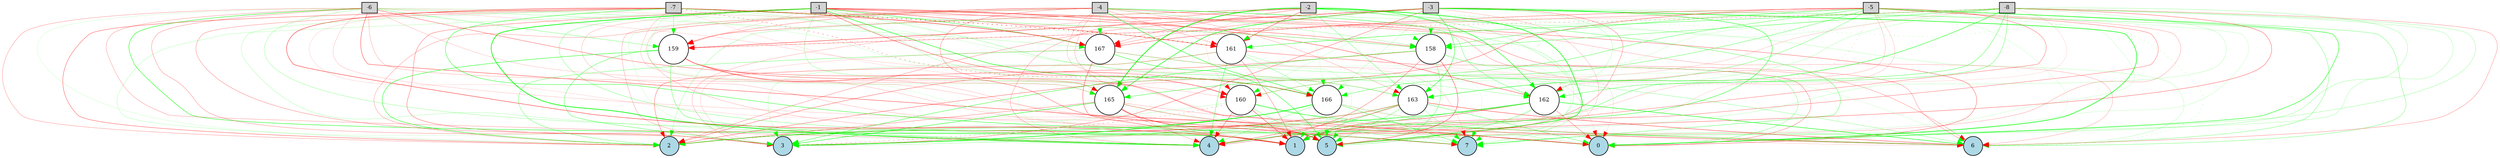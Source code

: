 digraph {
	node [fontsize=9 height=0.2 shape=circle width=0.2]
	-1 [fillcolor=lightgray shape=box style=filled]
	-2 [fillcolor=lightgray shape=box style=filled]
	-3 [fillcolor=lightgray shape=box style=filled]
	-4 [fillcolor=lightgray shape=box style=filled]
	-5 [fillcolor=lightgray shape=box style=filled]
	-6 [fillcolor=lightgray shape=box style=filled]
	-7 [fillcolor=lightgray shape=box style=filled]
	-8 [fillcolor=lightgray shape=box style=filled]
	0 [fillcolor=lightblue style=filled]
	1 [fillcolor=lightblue style=filled]
	2 [fillcolor=lightblue style=filled]
	3 [fillcolor=lightblue style=filled]
	4 [fillcolor=lightblue style=filled]
	5 [fillcolor=lightblue style=filled]
	6 [fillcolor=lightblue style=filled]
	7 [fillcolor=lightblue style=filled]
	160 [fillcolor=white style=filled]
	161 [fillcolor=white style=filled]
	162 [fillcolor=white style=filled]
	163 [fillcolor=white style=filled]
	165 [fillcolor=white style=filled]
	166 [fillcolor=white style=filled]
	167 [fillcolor=white style=filled]
	158 [fillcolor=white style=filled]
	159 [fillcolor=white style=filled]
	-1 -> 158 [color=red penwidth=0.4079980616421157 style=solid]
	-1 -> 159 [color=red penwidth=0.13839254137520535 style=solid]
	-1 -> 160 [color=red penwidth=0.4303252455257508 style=solid]
	-1 -> 161 [color=red penwidth=0.42952774684402917 style=solid]
	-1 -> 162 [color=red penwidth=0.4759089275701094 style=solid]
	-1 -> 163 [color=green penwidth=0.2675688528297351 style=solid]
	-1 -> 165 [color=green penwidth=0.25584816592785403 style=solid]
	-1 -> 166 [color=green penwidth=0.7215355876187656 style=solid]
	-1 -> 167 [color=green penwidth=0.5650660973378544 style=solid]
	-2 -> 158 [color=green penwidth=0.1166621007599821 style=solid]
	-2 -> 159 [color=red penwidth=0.34110675417370107 style=solid]
	-2 -> 160 [color=red penwidth=0.10719415996637996 style=solid]
	-2 -> 161 [color=red penwidth=0.4652517766280879 style=solid]
	-2 -> 162 [color=green penwidth=0.7100756737072376 style=solid]
	-2 -> 163 [color=green penwidth=0.3547748315108922 style=solid]
	-2 -> 165 [color=green penwidth=1.133345519286007 style=solid]
	-2 -> 166 [color=green penwidth=0.13221834904230123 style=solid]
	-2 -> 167 [color=red penwidth=0.27799514672844905 style=solid]
	-3 -> 158 [color=green penwidth=0.12974421675407044 style=solid]
	-3 -> 159 [color=red penwidth=0.5639127713168555 style=solid]
	-3 -> 160 [color=green penwidth=0.13028504648072473 style=solid]
	-3 -> 161 [color=green penwidth=0.13479457566207795 style=solid]
	-3 -> 162 [color=green penwidth=0.19762082883396562 style=solid]
	-3 -> 163 [color=green penwidth=0.5874839110602925 style=solid]
	-3 -> 165 [color=green penwidth=0.8069876102355837 style=solid]
	-3 -> 166 [color=green penwidth=0.17822033384321184 style=solid]
	-3 -> 167 [color=red penwidth=0.2798334981440001 style=solid]
	-4 -> 158 [color=green penwidth=0.23455441833829568 style=solid]
	-4 -> 159 [color=red penwidth=0.3203950832203718 style=solid]
	-4 -> 160 [color=red penwidth=0.2264079423954683 style=solid]
	-4 -> 161 [color=red penwidth=0.24876007082008766 style=solid]
	-4 -> 162 [color=green penwidth=0.37078996814458354 style=solid]
	-4 -> 163 [color=red penwidth=0.21119359730499832 style=solid]
	-4 -> 165 [color=red penwidth=0.3104335449666512 style=solid]
	-4 -> 166 [color=green penwidth=0.6331831563964174 style=solid]
	-4 -> 167 [color=green penwidth=0.21657546627970453 style=solid]
	-5 -> 158 [color=green penwidth=0.43476482213284207 style=solid]
	-5 -> 159 [color=red penwidth=0.29129111002774943 style=solid]
	-5 -> 160 [color=green penwidth=0.4256681081329079 style=solid]
	-5 -> 161 [color=green penwidth=0.1336658212825687 style=solid]
	-5 -> 162 [color=red penwidth=0.19070966485605942 style=solid]
	-5 -> 163 [color=red penwidth=0.1739410449799929 style=dotted]
	-5 -> 165 [color=green penwidth=0.44754625890415156 style=solid]
	-5 -> 166 [color=green penwidth=0.35094210567805695 style=solid]
	-5 -> 167 [color=red penwidth=0.39720460391605394 style=solid]
	-6 -> 158 [color=red penwidth=0.1333556888272515 style=solid]
	-6 -> 159 [color=green penwidth=0.3436807200014993 style=solid]
	-6 -> 160 [color=red penwidth=0.16988537491514988 style=solid]
	-6 -> 161 [color=green penwidth=0.10771744141455555 style=solid]
	-6 -> 162 [color=green penwidth=0.12700317782365533 style=solid]
	-6 -> 163 [color=red penwidth=0.14451405929011885 style=solid]
	-6 -> 165 [color=red penwidth=0.22038716903636513 style=solid]
	-6 -> 166 [color=red penwidth=0.39858262901987485 style=solid]
	-6 -> 167 [color=green penwidth=0.21381856710855002 style=solid]
	-7 -> 158 [color=green penwidth=0.3509462637877965 style=solid]
	-7 -> 159 [color=green penwidth=0.30402938763618137 style=solid]
	-7 -> 160 [color=red penwidth=0.11006929370719834 style=solid]
	-7 -> 161 [color=red penwidth=0.7022285400317859 style=dotted]
	-7 -> 162 [color=green penwidth=0.1427370204078873 style=solid]
	-7 -> 163 [color=green penwidth=0.19994848815720892 style=solid]
	-7 -> 165 [color=green penwidth=0.15650130435434434 style=solid]
	-7 -> 166 [color=red penwidth=0.44592844114185104 style=dotted]
	-7 -> 167 [color=red penwidth=0.6284934061788119 style=solid]
	-8 -> 158 [color=green penwidth=0.4201753420939768 style=solid]
	-8 -> 159 [color=red penwidth=0.33851609490851453 style=dotted]
	-8 -> 160 [color=red penwidth=0.1619837928620766 style=solid]
	-8 -> 161 [color=green penwidth=0.48736724943592413 style=solid]
	-8 -> 162 [color=green penwidth=0.45283180656538735 style=solid]
	-8 -> 163 [color=green penwidth=0.6288774886364815 style=solid]
	-8 -> 165 [color=green penwidth=0.13685674590654856 style=solid]
	-8 -> 166 [color=green penwidth=0.18073979689053202 style=solid]
	-8 -> 167 [color=red penwidth=0.1353822173877447 style=solid]
	158 -> 0 [color=green penwidth=0.31512002538416395 style=solid]
	158 -> 1 [color=green penwidth=0.38122626596720766 style=solid]
	158 -> 2 [color=red penwidth=0.38697552684179726 style=solid]
	158 -> 3 [color=green penwidth=0.5268494770057701 style=solid]
	158 -> 4 [color=red penwidth=0.3551687467386775 style=solid]
	158 -> 5 [color=red penwidth=0.49020357851396834 style=solid]
	158 -> 6 [color=green penwidth=0.11671059333590382 style=solid]
	158 -> 7 [color=green penwidth=0.11755606651520088 style=solid]
	159 -> 0 [color=red penwidth=0.4541711773178696 style=solid]
	159 -> 1 [color=red penwidth=0.18310089235957705 style=solid]
	159 -> 2 [color=green penwidth=0.6236687943215369 style=solid]
	159 -> 3 [color=green penwidth=0.44213269979686465 style=solid]
	159 -> 4 [color=green penwidth=0.41677309068175694 style=solid]
	159 -> 5 [color=red penwidth=0.18231799845189445 style=solid]
	159 -> 7 [color=red penwidth=0.4033958022877361 style=solid]
	160 -> 0 [color=green penwidth=0.23635485840351272 style=solid]
	160 -> 1 [color=red penwidth=0.5063533386908287 style=solid]
	160 -> 2 [color=green penwidth=0.16737263145070813 style=solid]
	160 -> 3 [color=red penwidth=0.3276044824365714 style=dotted]
	160 -> 4 [color=red penwidth=0.39087593235051843 style=solid]
	160 -> 5 [color=green penwidth=0.32390531012353063 style=solid]
	160 -> 6 [color=green penwidth=0.5239938470257129 style=solid]
	160 -> 7 [color=green penwidth=0.20414719316997745 style=solid]
	161 -> 0 [color=red penwidth=0.129553332126566 style=solid]
	161 -> 1 [color=red penwidth=0.3460072791494806 style=solid]
	161 -> 2 [color=red penwidth=0.38299599076176494 style=solid]
	161 -> 3 [color=green penwidth=0.19681525823793133 style=solid]
	161 -> 4 [color=green penwidth=0.4333678445201098 style=solid]
	161 -> 5 [color=green penwidth=0.16002860804567287 style=solid]
	161 -> 6 [color=red penwidth=0.28624583140688065 style=solid]
	161 -> 7 [color=green penwidth=0.10599808584918573 style=solid]
	162 -> 0 [color=red penwidth=0.34567383915006245 style=solid]
	162 -> 1 [color=red penwidth=0.44564072583956305 style=solid]
	162 -> 2 [color=green penwidth=0.4648537540457047 style=solid]
	162 -> 3 [color=green penwidth=0.3819621832851322 style=solid]
	162 -> 4 [color=green penwidth=0.5749789955231137 style=solid]
	162 -> 5 [color=green penwidth=0.3702953829053638 style=solid]
	162 -> 6 [color=green penwidth=0.7447553819708604 style=solid]
	162 -> 7 [color=green penwidth=0.11229288806292666 style=solid]
	163 -> 0 [color=green penwidth=0.4114663168863355 style=solid]
	163 -> 1 [color=green penwidth=0.43953930514627093 style=solid]
	163 -> 2 [color=red penwidth=0.5636362146599729 style=solid]
	163 -> 3 [color=green penwidth=0.2238860548396065 style=solid]
	163 -> 4 [color=red penwidth=0.40008118752028476 style=solid]
	163 -> 5 [color=green penwidth=0.363080507332608 style=solid]
	163 -> 6 [color=red penwidth=0.5029559400750667 style=solid]
	163 -> 7 [color=green penwidth=0.2031393524253115 style=solid]
	165 -> 0 [color=red penwidth=0.35405097313838574 style=solid]
	165 -> 1 [color=red penwidth=0.2741999839811165 style=solid]
	165 -> 2 [color=red penwidth=0.337375456703616 style=solid]
	165 -> 3 [color=green penwidth=0.6455923779531153 style=solid]
	165 -> 4 [color=red penwidth=0.223286090864133 style=solid]
	165 -> 5 [color=red penwidth=0.609702640018982 style=solid]
	165 -> 6 [color=red penwidth=0.20441468515016492 style=solid]
	165 -> 7 [color=green penwidth=0.15640737910050234 style=solid]
	166 -> 0 [color=green penwidth=0.205298438152762 style=solid]
	166 -> 1 [color=green penwidth=0.12654116950354433 style=solid]
	166 -> 2 [color=green penwidth=0.560887702679197 style=solid]
	166 -> 3 [color=green penwidth=0.9671328044842334 style=solid]
	166 -> 4 [color=green penwidth=0.3034735613391748 style=solid]
	166 -> 5 [color=green penwidth=0.1718163452807343 style=solid]
	166 -> 6 [color=red penwidth=0.14361735091111721 style=solid]
	166 -> 7 [color=green penwidth=0.4463229315832298 style=solid]
	167 -> 0 [color=red penwidth=0.11104957636566223 style=solid]
	167 -> 1 [color=red penwidth=0.45278884546294695 style=solid]
	167 -> 2 [color=green penwidth=0.3808436060315532 style=solid]
	167 -> 3 [color=red penwidth=0.1515018793504455 style=solid]
	167 -> 4 [color=green penwidth=0.11770068726381493 style=solid]
	167 -> 5 [color=green penwidth=0.5641480037910653 style=solid]
	167 -> 6 [color=green penwidth=0.2785250082507146 style=solid]
	167 -> 7 [color=red penwidth=0.13382192488464828 style=solid]
	-1 -> 0 [color=red penwidth=0.33349227302826745 style=solid]
	-1 -> 1 [color=green penwidth=0.3171061964571166 style=solid]
	-1 -> 2 [color=green penwidth=0.18935523228694817 style=solid]
	-1 -> 3 [color=red penwidth=0.37754954489765646 style=solid]
	-1 -> 4 [color=green penwidth=1.0963078585056865 style=solid]
	-1 -> 5 [color=red penwidth=0.1930033685666684 style=solid]
	-1 -> 6 [color=red penwidth=0.22145393445003914 style=solid]
	-1 -> 7 [color=green penwidth=0.1049212529484991 style=solid]
	-2 -> 0 [color=green penwidth=0.11500848290780896 style=solid]
	-2 -> 1 [color=green penwidth=0.24277707037890814 style=solid]
	-2 -> 2 [color=green penwidth=0.24361172665172257 style=solid]
	-2 -> 3 [color=red penwidth=0.20933652343118409 style=solid]
	-2 -> 4 [color=red penwidth=0.2629744053138823 style=solid]
	-2 -> 5 [color=green penwidth=0.9622954564050109 style=solid]
	-2 -> 6 [color=green penwidth=0.2110136378737672 style=dotted]
	-2 -> 7 [color=green penwidth=0.41811681236520704 style=solid]
	-3 -> 0 [color=green penwidth=0.8943694029237135 style=solid]
	-3 -> 1 [color=green penwidth=0.5994465066384871 style=solid]
	-3 -> 2 [color=red penwidth=0.2891752605581498 style=solid]
	-3 -> 3 [color=red penwidth=0.3614465894339558 style=solid]
	-3 -> 4 [color=red penwidth=0.3269585688299104 style=solid]
	-3 -> 5 [color=red penwidth=0.182506734605272 style=solid]
	-3 -> 6 [color=green penwidth=0.3454048866894191 style=solid]
	-3 -> 7 [color=green penwidth=0.13231341816362563 style=solid]
	-4 -> 0 [color=red penwidth=0.40107771027149586 style=solid]
	-4 -> 1 [color=red penwidth=0.21006195277588097 style=solid]
	-4 -> 2 [color=red penwidth=0.25870886678267857 style=solid]
	-4 -> 3 [color=red penwidth=0.2354489470402391 style=solid]
	-4 -> 4 [color=green penwidth=0.14412925866706564 style=solid]
	-4 -> 5 [color=red penwidth=0.1838395138789819 style=solid]
	-4 -> 6 [color=green penwidth=0.17982297562469904 style=solid]
	-4 -> 7 [color=green penwidth=0.23968334504949476 style=solid]
	-5 -> 0 [color=green penwidth=0.6860120526706681 style=solid]
	-5 -> 1 [color=red penwidth=0.35273125557469576 style=solid]
	-5 -> 2 [color=red penwidth=0.4051418197884784 style=solid]
	-5 -> 3 [color=red penwidth=0.166844152122664 style=solid]
	-5 -> 4 [color=red penwidth=0.3533864610555095 style=solid]
	-5 -> 5 [color=red penwidth=0.23089709944509962 style=solid]
	-5 -> 6 [color=green penwidth=0.348877654884227 style=solid]
	-5 -> 7 [color=green penwidth=0.14782169240454163 style=solid]
	-6 -> 0 [color=red penwidth=0.16644234614360767 style=solid]
	-6 -> 1 [color=green penwidth=0.6444546383560767 style=solid]
	-6 -> 2 [color=red penwidth=0.26931688081653893 style=solid]
	-6 -> 3 [color=green penwidth=0.12361733844242705 style=solid]
	-6 -> 4 [color=red penwidth=0.26406402291304704 style=solid]
	-6 -> 5 [color=red penwidth=0.2932770210943897 style=solid]
	-6 -> 6 [color=red penwidth=0.4907354448157867 style=solid]
	-6 -> 7 [color=green penwidth=0.2605166803221163 style=solid]
	-7 -> 0 [color=red penwidth=0.18096022903237546 style=solid]
	-7 -> 1 [color=red penwidth=0.5704336066201253 style=solid]
	-7 -> 2 [color=red penwidth=0.4261702587735561 style=solid]
	-7 -> 3 [color=red penwidth=0.3029413956950378 style=solid]
	-7 -> 4 [color=green penwidth=0.20393363928168495 style=solid]
	-7 -> 5 [color=red penwidth=0.11918493698326826 style=solid]
	-7 -> 6 [color=red penwidth=0.26204777561259557 style=solid]
	-7 -> 7 [color=green penwidth=0.5686849547236491 style=solid]
	-8 -> 0 [color=green penwidth=0.24660901765823726 style=solid]
	-8 -> 1 [color=red penwidth=0.4044442148500079 style=solid]
	-8 -> 2 [color=green penwidth=0.40254255087593194 style=solid]
	-8 -> 3 [color=red penwidth=0.11260578564279035 style=solid]
	-8 -> 4 [color=green penwidth=0.17931412543727088 style=solid]
	-8 -> 5 [color=green penwidth=0.24418508449043616 style=solid]
	-8 -> 6 [color=red penwidth=0.2847234402259142 style=solid]
	-8 -> 7 [color=green penwidth=0.21532960643889332 style=solid]
	161 -> 166 [color=green penwidth=0.28329312428017905 style=solid]
}
